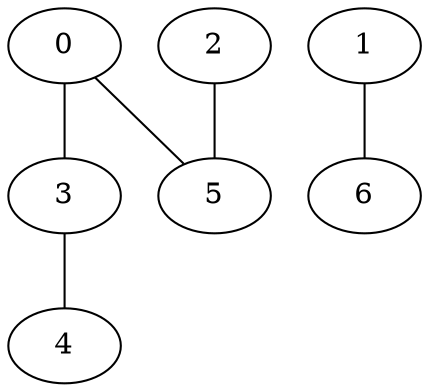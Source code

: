 graph "sampletest150-mod4_image8.bmp" {
	0	 [type=corner,
		x=262,
		y=103];
	3	 [type=corner,
		x=139,
		y=290];
	0 -- 3	 [angle0="-.99",
		frequency=1,
		type0=line];
	5	 [type=corner,
		x=432,
		y=363];
	0 -- 5	 [angle0=".99",
		frequency=1,
		type0=line];
	1	 [type=corner,
		x=497,
		y=197];
	6	 [type=corner,
		x=140,
		y=48];
	1 -- 6	 [angle0="493.66",
		angle1="487.00",
		frequency=2,
		type0=arc,
		type1=arc];
	2	 [type=endpoint,
		x=432,
		y=376];
	2 -- 5	 [angle0="1.57",
		frequency=1,
		type0=line];
	4	 [type=endpoint,
		x=76,
		y=376];
	3 -- 4	 [angle0="-.94",
		frequency=1,
		type0=line];
}
